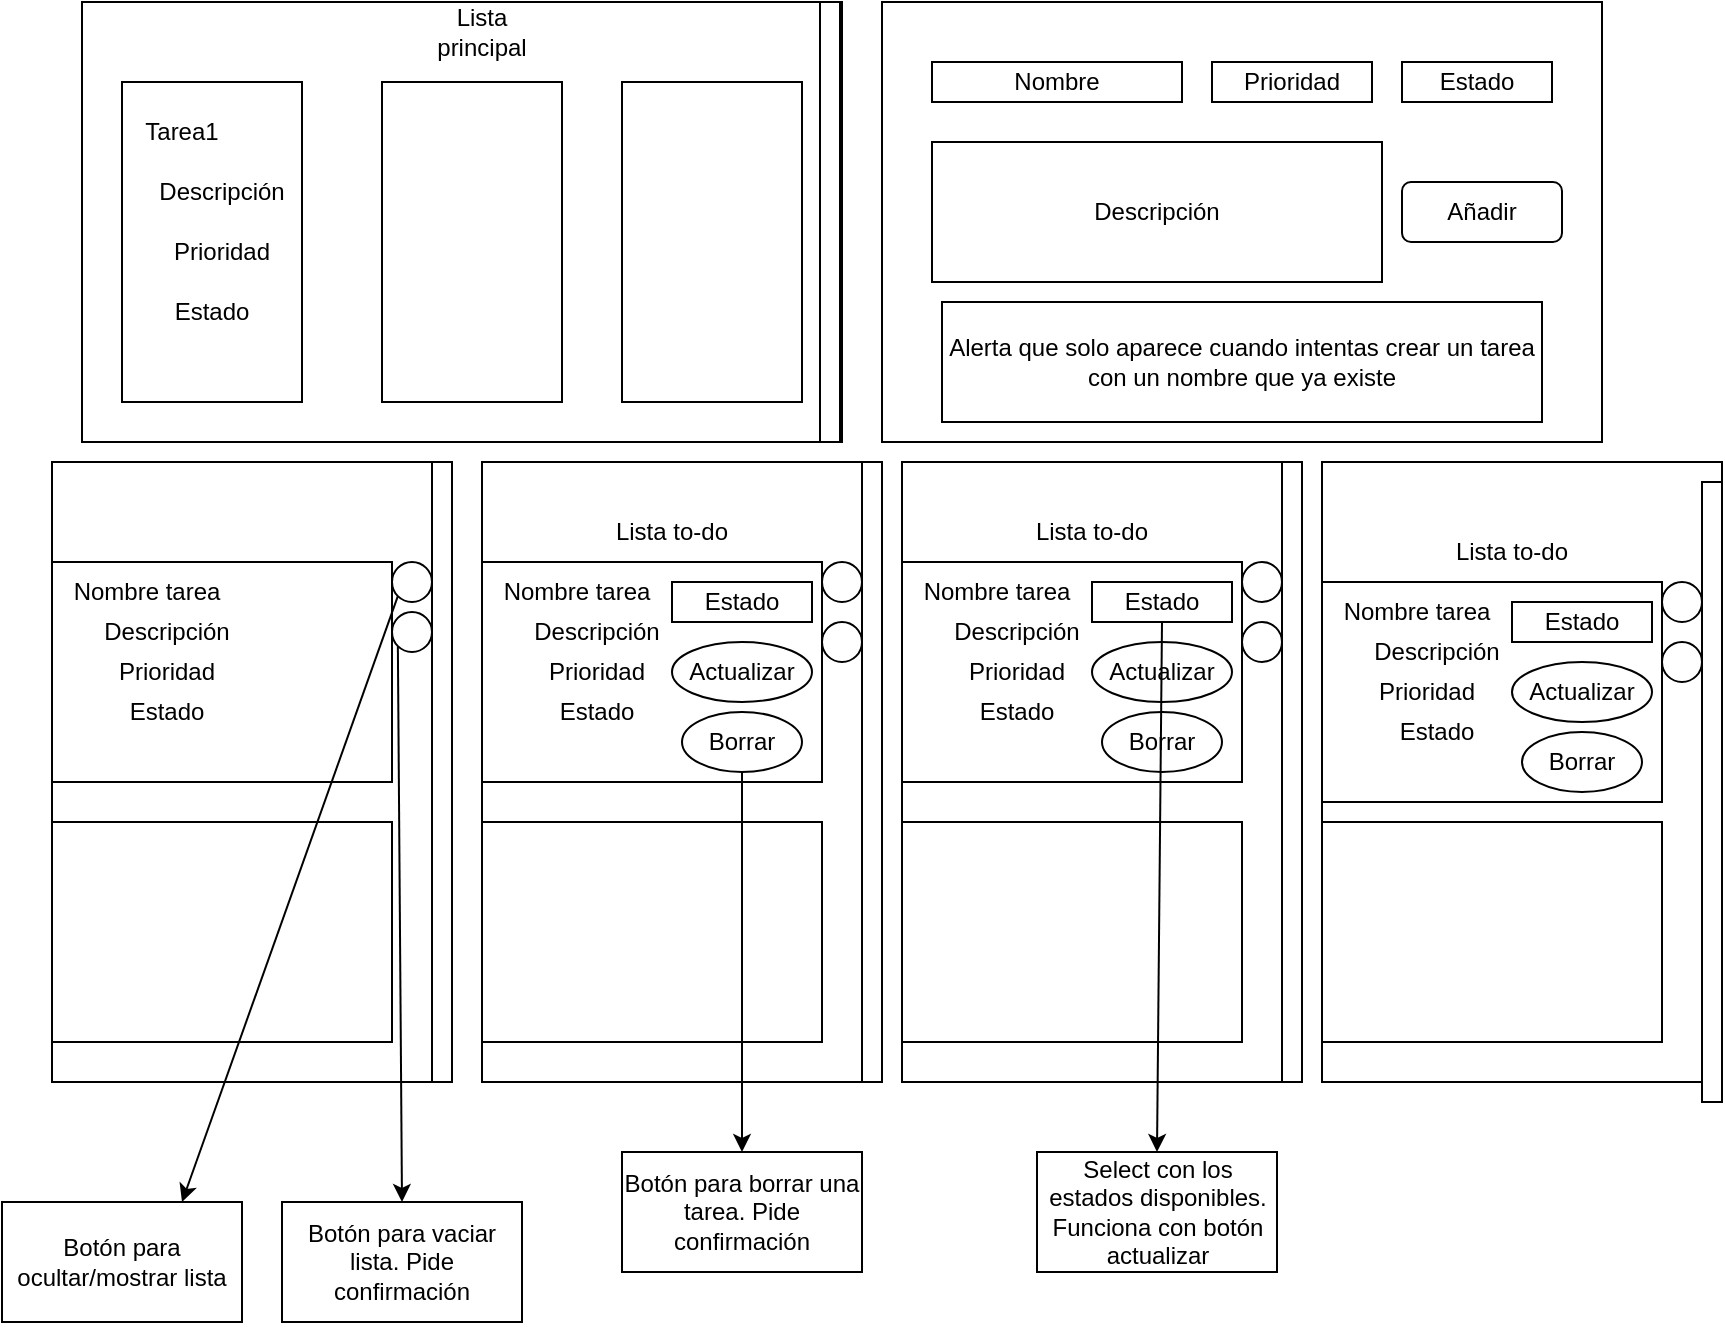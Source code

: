 <mxfile>
    <diagram id="eTRBSYz4M85QI8JkzyeC" name="Page-1">
        <mxGraphModel dx="820" dy="567" grid="1" gridSize="10" guides="1" tooltips="1" connect="1" arrows="1" fold="1" page="1" pageScale="1" pageWidth="827" pageHeight="1169" math="0" shadow="0">
            <root>
                <mxCell id="0"/>
                <mxCell id="1" parent="0"/>
                <mxCell id="2" value="" style="rounded=0;whiteSpace=wrap;html=1;" vertex="1" parent="1">
                    <mxGeometry x="440" y="10" width="360" height="220" as="geometry"/>
                </mxCell>
                <mxCell id="a_RTL3ZJxi-9cQGIG7Fc-1" value="" style="rounded=0;whiteSpace=wrap;html=1;" parent="1" vertex="1">
                    <mxGeometry x="40" y="10" width="380" height="220" as="geometry"/>
                </mxCell>
                <mxCell id="a_RTL3ZJxi-9cQGIG7Fc-3" value="" style="rounded=0;whiteSpace=wrap;html=1;" parent="1" vertex="1">
                    <mxGeometry x="40" y="240" width="160" height="280" as="geometry"/>
                </mxCell>
                <mxCell id="a_RTL3ZJxi-9cQGIG7Fc-4" value="" style="rounded=0;whiteSpace=wrap;html=1;" parent="1" vertex="1">
                    <mxGeometry x="25" y="240" width="200" height="310" as="geometry"/>
                </mxCell>
                <mxCell id="a_RTL3ZJxi-9cQGIG7Fc-11" value="Lista to-do" style="text;html=1;strokeColor=none;fillColor=none;align=center;verticalAlign=middle;whiteSpace=wrap;rounded=0;" parent="1" vertex="1">
                    <mxGeometry x="695" y="240" width="60" height="30" as="geometry"/>
                </mxCell>
                <mxCell id="a_RTL3ZJxi-9cQGIG7Fc-12" value="Lista principal" style="text;html=1;strokeColor=none;fillColor=none;align=center;verticalAlign=middle;whiteSpace=wrap;rounded=0;" parent="1" vertex="1">
                    <mxGeometry x="210" y="10" width="60" height="30" as="geometry"/>
                </mxCell>
                <mxCell id="a_RTL3ZJxi-9cQGIG7Fc-15" value="" style="rounded=0;whiteSpace=wrap;html=1;" parent="1" vertex="1">
                    <mxGeometry x="60" y="50" width="90" height="160" as="geometry"/>
                </mxCell>
                <mxCell id="a_RTL3ZJxi-9cQGIG7Fc-16" value="" style="rounded=0;whiteSpace=wrap;html=1;" parent="1" vertex="1">
                    <mxGeometry x="25" y="290" width="170" height="110" as="geometry"/>
                </mxCell>
                <mxCell id="a_RTL3ZJxi-9cQGIG7Fc-19" value="Tarea1" style="text;html=1;strokeColor=none;fillColor=none;align=center;verticalAlign=middle;whiteSpace=wrap;rounded=0;" parent="1" vertex="1">
                    <mxGeometry x="60" y="60" width="60" height="30" as="geometry"/>
                </mxCell>
                <mxCell id="a_RTL3ZJxi-9cQGIG7Fc-20" value="Descripción" style="text;html=1;strokeColor=none;fillColor=none;align=center;verticalAlign=middle;whiteSpace=wrap;rounded=0;" parent="1" vertex="1">
                    <mxGeometry x="80" y="90" width="60" height="30" as="geometry"/>
                </mxCell>
                <mxCell id="a_RTL3ZJxi-9cQGIG7Fc-21" value="Prioridad" style="text;html=1;strokeColor=none;fillColor=none;align=center;verticalAlign=middle;whiteSpace=wrap;rounded=0;" parent="1" vertex="1">
                    <mxGeometry x="80" y="120" width="60" height="30" as="geometry"/>
                </mxCell>
                <mxCell id="a_RTL3ZJxi-9cQGIG7Fc-22" value="Estado" style="text;html=1;strokeColor=none;fillColor=none;align=center;verticalAlign=middle;whiteSpace=wrap;rounded=0;" parent="1" vertex="1">
                    <mxGeometry x="75" y="150" width="60" height="30" as="geometry"/>
                </mxCell>
                <mxCell id="a_RTL3ZJxi-9cQGIG7Fc-23" value="" style="rounded=0;whiteSpace=wrap;html=1;" parent="1" vertex="1">
                    <mxGeometry x="310" y="50" width="90" height="160" as="geometry"/>
                </mxCell>
                <mxCell id="a_RTL3ZJxi-9cQGIG7Fc-24" value="" style="rounded=0;whiteSpace=wrap;html=1;" parent="1" vertex="1">
                    <mxGeometry x="190" y="50" width="90" height="160" as="geometry"/>
                </mxCell>
                <mxCell id="a_RTL3ZJxi-9cQGIG7Fc-46" value="Añadir" style="rounded=1;whiteSpace=wrap;html=1;" parent="1" vertex="1">
                    <mxGeometry x="700" y="100" width="80" height="30" as="geometry"/>
                </mxCell>
                <mxCell id="a_RTL3ZJxi-9cQGIG7Fc-41" value="Nombre" style="rounded=0;whiteSpace=wrap;html=1;" parent="1" vertex="1">
                    <mxGeometry x="465" y="40" width="125" height="20" as="geometry"/>
                </mxCell>
                <mxCell id="a_RTL3ZJxi-9cQGIG7Fc-43" value="Prioridad" style="rounded=0;whiteSpace=wrap;html=1;" parent="1" vertex="1">
                    <mxGeometry x="605" y="40" width="80" height="20" as="geometry"/>
                </mxCell>
                <mxCell id="a_RTL3ZJxi-9cQGIG7Fc-44" value="Estado" style="rounded=0;whiteSpace=wrap;html=1;" parent="1" vertex="1">
                    <mxGeometry x="700" y="40" width="75" height="20" as="geometry"/>
                </mxCell>
                <mxCell id="a_RTL3ZJxi-9cQGIG7Fc-42" value="Descripción" style="rounded=0;whiteSpace=wrap;html=1;" parent="1" vertex="1">
                    <mxGeometry x="465" y="80" width="225" height="70" as="geometry"/>
                </mxCell>
                <mxCell id="3" value="Alerta que solo aparece cuando intentas crear un tarea con un nombre que ya existe" style="rounded=0;whiteSpace=wrap;html=1;" vertex="1" parent="1">
                    <mxGeometry x="470" y="160" width="300" height="60" as="geometry"/>
                </mxCell>
                <mxCell id="4" value="" style="rounded=0;whiteSpace=wrap;html=1;" vertex="1" parent="1">
                    <mxGeometry x="409" y="10" width="10" height="220" as="geometry"/>
                </mxCell>
                <mxCell id="5" value="" style="rounded=0;whiteSpace=wrap;html=1;" vertex="1" parent="1">
                    <mxGeometry x="215" y="240" width="10" height="310" as="geometry"/>
                </mxCell>
                <mxCell id="6" value="" style="ellipse;whiteSpace=wrap;html=1;aspect=fixed;" vertex="1" parent="1">
                    <mxGeometry x="800" y="270" width="20" height="20" as="geometry"/>
                </mxCell>
                <mxCell id="7" value="" style="ellipse;whiteSpace=wrap;html=1;aspect=fixed;" vertex="1" parent="1">
                    <mxGeometry x="800" y="300" width="20" height="20" as="geometry"/>
                </mxCell>
                <mxCell id="11" value="" style="rounded=0;whiteSpace=wrap;html=1;" vertex="1" parent="1">
                    <mxGeometry x="25" y="420" width="170" height="110" as="geometry"/>
                </mxCell>
                <mxCell id="13" value="Nombre tarea" style="text;html=1;strokeColor=none;fillColor=none;align=center;verticalAlign=middle;whiteSpace=wrap;rounded=0;" vertex="1" parent="1">
                    <mxGeometry x="25" y="290" width="95" height="30" as="geometry"/>
                </mxCell>
                <mxCell id="14" value="Descripción" style="text;html=1;strokeColor=none;fillColor=none;align=center;verticalAlign=middle;whiteSpace=wrap;rounded=0;" vertex="1" parent="1">
                    <mxGeometry x="35" y="310" width="95" height="30" as="geometry"/>
                </mxCell>
                <mxCell id="15" value="Prioridad" style="text;html=1;strokeColor=none;fillColor=none;align=center;verticalAlign=middle;whiteSpace=wrap;rounded=0;" vertex="1" parent="1">
                    <mxGeometry x="35" y="330" width="95" height="30" as="geometry"/>
                </mxCell>
                <mxCell id="16" value="Estado" style="text;html=1;strokeColor=none;fillColor=none;align=center;verticalAlign=middle;whiteSpace=wrap;rounded=0;" vertex="1" parent="1">
                    <mxGeometry x="35" y="350" width="95" height="30" as="geometry"/>
                </mxCell>
                <mxCell id="17" value="" style="endArrow=classic;html=1;exitX=0.5;exitY=1;exitDx=0;exitDy=0;startArrow=none;" edge="1" parent="1" source="18">
                    <mxGeometry width="50" height="50" relative="1" as="geometry">
                        <mxPoint x="340" y="410" as="sourcePoint"/>
                        <mxPoint x="50" y="610" as="targetPoint"/>
                    </mxGeometry>
                </mxCell>
                <mxCell id="18" value="Botón para ocultar/mostrar lista" style="rounded=0;whiteSpace=wrap;html=1;" vertex="1" parent="1">
                    <mxGeometry y="610" width="120" height="60" as="geometry"/>
                </mxCell>
                <mxCell id="20" value="Botón para vaciar lista. Pide confirmación" style="rounded=0;whiteSpace=wrap;html=1;" vertex="1" parent="1">
                    <mxGeometry x="140" y="610" width="120" height="60" as="geometry"/>
                </mxCell>
                <mxCell id="22" value="" style="endArrow=classic;html=1;entryX=0.5;entryY=0;entryDx=0;entryDy=0;exitX=0;exitY=1;exitDx=0;exitDy=0;" edge="1" parent="1" source="74" target="20">
                    <mxGeometry width="50" height="50" relative="1" as="geometry">
                        <mxPoint x="200" y="340" as="sourcePoint"/>
                        <mxPoint x="390" y="400" as="targetPoint"/>
                    </mxGeometry>
                </mxCell>
                <mxCell id="23" value="Estado" style="rounded=0;whiteSpace=wrap;html=1;" vertex="1" parent="1">
                    <mxGeometry x="725" y="280" width="70" height="20" as="geometry"/>
                </mxCell>
                <mxCell id="24" value="Actualizar" style="ellipse;whiteSpace=wrap;html=1;" vertex="1" parent="1">
                    <mxGeometry x="725" y="310" width="70" height="30" as="geometry"/>
                </mxCell>
                <mxCell id="25" value="Borrar" style="ellipse;whiteSpace=wrap;html=1;" vertex="1" parent="1">
                    <mxGeometry x="730" y="345" width="60" height="30" as="geometry"/>
                </mxCell>
                <mxCell id="27" value="" style="rounded=0;whiteSpace=wrap;html=1;" vertex="1" parent="1">
                    <mxGeometry x="255" y="240" width="160" height="280" as="geometry"/>
                </mxCell>
                <mxCell id="28" value="" style="rounded=0;whiteSpace=wrap;html=1;" vertex="1" parent="1">
                    <mxGeometry x="240" y="240" width="200" height="310" as="geometry"/>
                </mxCell>
                <mxCell id="29" value="Lista to-do" style="text;html=1;strokeColor=none;fillColor=none;align=center;verticalAlign=middle;whiteSpace=wrap;rounded=0;" vertex="1" parent="1">
                    <mxGeometry x="305" y="260" width="60" height="30" as="geometry"/>
                </mxCell>
                <mxCell id="30" value="" style="rounded=0;whiteSpace=wrap;html=1;" vertex="1" parent="1">
                    <mxGeometry x="240" y="290" width="170" height="110" as="geometry"/>
                </mxCell>
                <mxCell id="31" value="" style="rounded=0;whiteSpace=wrap;html=1;" vertex="1" parent="1">
                    <mxGeometry x="430" y="240" width="10" height="310" as="geometry"/>
                </mxCell>
                <mxCell id="32" value="" style="ellipse;whiteSpace=wrap;html=1;aspect=fixed;" vertex="1" parent="1">
                    <mxGeometry x="410" y="290" width="20" height="20" as="geometry"/>
                </mxCell>
                <mxCell id="33" value="" style="ellipse;whiteSpace=wrap;html=1;aspect=fixed;" vertex="1" parent="1">
                    <mxGeometry x="410" y="320" width="20" height="20" as="geometry"/>
                </mxCell>
                <mxCell id="34" value="" style="rounded=0;whiteSpace=wrap;html=1;" vertex="1" parent="1">
                    <mxGeometry x="240" y="420" width="170" height="110" as="geometry"/>
                </mxCell>
                <mxCell id="35" value="Nombre tarea" style="text;html=1;strokeColor=none;fillColor=none;align=center;verticalAlign=middle;whiteSpace=wrap;rounded=0;" vertex="1" parent="1">
                    <mxGeometry x="240" y="290" width="95" height="30" as="geometry"/>
                </mxCell>
                <mxCell id="36" value="Descripción" style="text;html=1;strokeColor=none;fillColor=none;align=center;verticalAlign=middle;whiteSpace=wrap;rounded=0;" vertex="1" parent="1">
                    <mxGeometry x="250" y="310" width="95" height="30" as="geometry"/>
                </mxCell>
                <mxCell id="37" value="Prioridad" style="text;html=1;strokeColor=none;fillColor=none;align=center;verticalAlign=middle;whiteSpace=wrap;rounded=0;" vertex="1" parent="1">
                    <mxGeometry x="250" y="330" width="95" height="30" as="geometry"/>
                </mxCell>
                <mxCell id="38" value="Estado" style="text;html=1;strokeColor=none;fillColor=none;align=center;verticalAlign=middle;whiteSpace=wrap;rounded=0;" vertex="1" parent="1">
                    <mxGeometry x="250" y="350" width="95" height="30" as="geometry"/>
                </mxCell>
                <mxCell id="39" value="Estado" style="rounded=0;whiteSpace=wrap;html=1;" vertex="1" parent="1">
                    <mxGeometry x="335" y="300" width="70" height="20" as="geometry"/>
                </mxCell>
                <mxCell id="40" value="Actualizar" style="ellipse;whiteSpace=wrap;html=1;" vertex="1" parent="1">
                    <mxGeometry x="335" y="330" width="70" height="30" as="geometry"/>
                </mxCell>
                <mxCell id="41" value="Borrar" style="ellipse;whiteSpace=wrap;html=1;" vertex="1" parent="1">
                    <mxGeometry x="340" y="365" width="60" height="30" as="geometry"/>
                </mxCell>
                <mxCell id="42" value="" style="rounded=0;whiteSpace=wrap;html=1;" vertex="1" parent="1">
                    <mxGeometry x="465" y="240" width="160" height="280" as="geometry"/>
                </mxCell>
                <mxCell id="43" value="" style="rounded=0;whiteSpace=wrap;html=1;" vertex="1" parent="1">
                    <mxGeometry x="450" y="240" width="200" height="310" as="geometry"/>
                </mxCell>
                <mxCell id="44" value="Lista to-do" style="text;html=1;strokeColor=none;fillColor=none;align=center;verticalAlign=middle;whiteSpace=wrap;rounded=0;" vertex="1" parent="1">
                    <mxGeometry x="515" y="260" width="60" height="30" as="geometry"/>
                </mxCell>
                <mxCell id="45" value="" style="rounded=0;whiteSpace=wrap;html=1;" vertex="1" parent="1">
                    <mxGeometry x="450" y="290" width="170" height="110" as="geometry"/>
                </mxCell>
                <mxCell id="46" value="" style="rounded=0;whiteSpace=wrap;html=1;" vertex="1" parent="1">
                    <mxGeometry x="640" y="240" width="10" height="310" as="geometry"/>
                </mxCell>
                <mxCell id="47" value="" style="ellipse;whiteSpace=wrap;html=1;aspect=fixed;" vertex="1" parent="1">
                    <mxGeometry x="620" y="290" width="20" height="20" as="geometry"/>
                </mxCell>
                <mxCell id="48" value="" style="ellipse;whiteSpace=wrap;html=1;aspect=fixed;" vertex="1" parent="1">
                    <mxGeometry x="620" y="320" width="20" height="20" as="geometry"/>
                </mxCell>
                <mxCell id="49" value="" style="rounded=0;whiteSpace=wrap;html=1;" vertex="1" parent="1">
                    <mxGeometry x="450" y="420" width="170" height="110" as="geometry"/>
                </mxCell>
                <mxCell id="50" value="Nombre tarea" style="text;html=1;strokeColor=none;fillColor=none;align=center;verticalAlign=middle;whiteSpace=wrap;rounded=0;" vertex="1" parent="1">
                    <mxGeometry x="450" y="290" width="95" height="30" as="geometry"/>
                </mxCell>
                <mxCell id="51" value="Descripción" style="text;html=1;strokeColor=none;fillColor=none;align=center;verticalAlign=middle;whiteSpace=wrap;rounded=0;" vertex="1" parent="1">
                    <mxGeometry x="460" y="310" width="95" height="30" as="geometry"/>
                </mxCell>
                <mxCell id="52" value="Prioridad" style="text;html=1;strokeColor=none;fillColor=none;align=center;verticalAlign=middle;whiteSpace=wrap;rounded=0;" vertex="1" parent="1">
                    <mxGeometry x="460" y="330" width="95" height="30" as="geometry"/>
                </mxCell>
                <mxCell id="53" value="Estado" style="text;html=1;strokeColor=none;fillColor=none;align=center;verticalAlign=middle;whiteSpace=wrap;rounded=0;" vertex="1" parent="1">
                    <mxGeometry x="460" y="350" width="95" height="30" as="geometry"/>
                </mxCell>
                <mxCell id="54" value="Estado" style="rounded=0;whiteSpace=wrap;html=1;" vertex="1" parent="1">
                    <mxGeometry x="545" y="300" width="70" height="20" as="geometry"/>
                </mxCell>
                <mxCell id="55" value="Actualizar" style="ellipse;whiteSpace=wrap;html=1;" vertex="1" parent="1">
                    <mxGeometry x="545" y="330" width="70" height="30" as="geometry"/>
                </mxCell>
                <mxCell id="56" value="Borrar" style="ellipse;whiteSpace=wrap;html=1;" vertex="1" parent="1">
                    <mxGeometry x="550" y="365" width="60" height="30" as="geometry"/>
                </mxCell>
                <mxCell id="57" value="" style="rounded=0;whiteSpace=wrap;html=1;" vertex="1" parent="1">
                    <mxGeometry x="675" y="250" width="160" height="280" as="geometry"/>
                </mxCell>
                <mxCell id="58" value="" style="rounded=0;whiteSpace=wrap;html=1;" vertex="1" parent="1">
                    <mxGeometry x="660" y="240" width="200" height="310" as="geometry"/>
                </mxCell>
                <mxCell id="59" value="Lista to-do" style="text;html=1;strokeColor=none;fillColor=none;align=center;verticalAlign=middle;whiteSpace=wrap;rounded=0;" vertex="1" parent="1">
                    <mxGeometry x="725" y="270" width="60" height="30" as="geometry"/>
                </mxCell>
                <mxCell id="60" value="" style="rounded=0;whiteSpace=wrap;html=1;" vertex="1" parent="1">
                    <mxGeometry x="660" y="300" width="170" height="110" as="geometry"/>
                </mxCell>
                <mxCell id="61" value="" style="rounded=0;whiteSpace=wrap;html=1;" vertex="1" parent="1">
                    <mxGeometry x="850" y="250" width="10" height="310" as="geometry"/>
                </mxCell>
                <mxCell id="62" value="" style="ellipse;whiteSpace=wrap;html=1;aspect=fixed;" vertex="1" parent="1">
                    <mxGeometry x="830" y="300" width="20" height="20" as="geometry"/>
                </mxCell>
                <mxCell id="63" value="" style="ellipse;whiteSpace=wrap;html=1;aspect=fixed;" vertex="1" parent="1">
                    <mxGeometry x="830" y="330" width="20" height="20" as="geometry"/>
                </mxCell>
                <mxCell id="65" value="Nombre tarea" style="text;html=1;strokeColor=none;fillColor=none;align=center;verticalAlign=middle;whiteSpace=wrap;rounded=0;" vertex="1" parent="1">
                    <mxGeometry x="660" y="300" width="95" height="30" as="geometry"/>
                </mxCell>
                <mxCell id="66" value="Descripción" style="text;html=1;strokeColor=none;fillColor=none;align=center;verticalAlign=middle;whiteSpace=wrap;rounded=0;" vertex="1" parent="1">
                    <mxGeometry x="670" y="320" width="95" height="30" as="geometry"/>
                </mxCell>
                <mxCell id="67" value="Prioridad" style="text;html=1;strokeColor=none;fillColor=none;align=center;verticalAlign=middle;whiteSpace=wrap;rounded=0;" vertex="1" parent="1">
                    <mxGeometry x="665" y="340" width="95" height="30" as="geometry"/>
                </mxCell>
                <mxCell id="68" value="Estado" style="text;html=1;strokeColor=none;fillColor=none;align=center;verticalAlign=middle;whiteSpace=wrap;rounded=0;" vertex="1" parent="1">
                    <mxGeometry x="670" y="360" width="95" height="30" as="geometry"/>
                </mxCell>
                <mxCell id="69" value="Estado" style="rounded=0;whiteSpace=wrap;html=1;" vertex="1" parent="1">
                    <mxGeometry x="755" y="310" width="70" height="20" as="geometry"/>
                </mxCell>
                <mxCell id="70" value="Actualizar" style="ellipse;whiteSpace=wrap;html=1;" vertex="1" parent="1">
                    <mxGeometry x="755" y="340" width="70" height="30" as="geometry"/>
                </mxCell>
                <mxCell id="71" value="Borrar" style="ellipse;whiteSpace=wrap;html=1;" vertex="1" parent="1">
                    <mxGeometry x="760" y="375" width="60" height="30" as="geometry"/>
                </mxCell>
                <mxCell id="72" value="" style="rounded=0;whiteSpace=wrap;html=1;" vertex="1" parent="1">
                    <mxGeometry x="660" y="420" width="170" height="110" as="geometry"/>
                </mxCell>
                <mxCell id="73" value="" style="ellipse;whiteSpace=wrap;html=1;aspect=fixed;" vertex="1" parent="1">
                    <mxGeometry x="195" y="290" width="20" height="20" as="geometry"/>
                </mxCell>
                <mxCell id="74" value="" style="ellipse;whiteSpace=wrap;html=1;aspect=fixed;" vertex="1" parent="1">
                    <mxGeometry x="195" y="315" width="20" height="20" as="geometry"/>
                </mxCell>
                <mxCell id="75" value="" style="endArrow=classic;html=1;exitX=0;exitY=1;exitDx=0;exitDy=0;entryX=0.75;entryY=0;entryDx=0;entryDy=0;" edge="1" parent="1" source="73" target="18">
                    <mxGeometry width="50" height="50" relative="1" as="geometry">
                        <mxPoint x="390" y="450" as="sourcePoint"/>
                        <mxPoint x="440" y="400" as="targetPoint"/>
                    </mxGeometry>
                </mxCell>
                <mxCell id="76" value="Botón para borrar una tarea. Pide confirmación" style="rounded=0;whiteSpace=wrap;html=1;" vertex="1" parent="1">
                    <mxGeometry x="310" y="585" width="120" height="60" as="geometry"/>
                </mxCell>
                <mxCell id="77" value="" style="endArrow=classic;html=1;exitX=0.5;exitY=1;exitDx=0;exitDy=0;entryX=0.5;entryY=0;entryDx=0;entryDy=0;" edge="1" parent="1" source="41" target="76">
                    <mxGeometry width="50" height="50" relative="1" as="geometry">
                        <mxPoint x="390" y="440" as="sourcePoint"/>
                        <mxPoint x="440" y="390" as="targetPoint"/>
                    </mxGeometry>
                </mxCell>
                <mxCell id="78" value="Select con los estados disponibles. Funciona con botón actualizar" style="rounded=0;whiteSpace=wrap;html=1;" vertex="1" parent="1">
                    <mxGeometry x="517.5" y="585" width="120" height="60" as="geometry"/>
                </mxCell>
                <mxCell id="79" value="" style="endArrow=classic;html=1;exitX=0.5;exitY=1;exitDx=0;exitDy=0;entryX=0.5;entryY=0;entryDx=0;entryDy=0;" edge="1" parent="1" source="54" target="78">
                    <mxGeometry width="50" height="50" relative="1" as="geometry">
                        <mxPoint x="390" y="420" as="sourcePoint"/>
                        <mxPoint x="440" y="370" as="targetPoint"/>
                    </mxGeometry>
                </mxCell>
            </root>
        </mxGraphModel>
    </diagram>
</mxfile>
